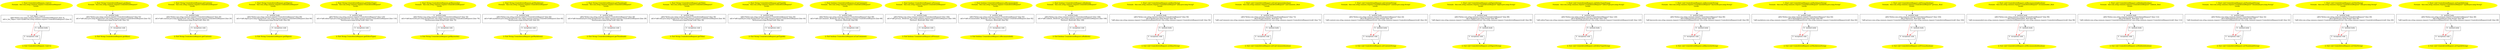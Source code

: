 /* @generated */
digraph cfg {
"com.zrlog.common.request.CreateArticleRequest.<init>().6ff550de10a7140e5a6e45ea7ef6ae36_1" [label="1: Start CreateArticleRequest.<init>()\nFormals:  this:com.zrlog.common.request.CreateArticleRequest*\nLocals:  \n  " color=yellow style=filled]
	

	 "com.zrlog.common.request.CreateArticleRequest.<init>().6ff550de10a7140e5a6e45ea7ef6ae36_1" -> "com.zrlog.common.request.CreateArticleRequest.<init>().6ff550de10a7140e5a6e45ea7ef6ae36_4" ;
"com.zrlog.common.request.CreateArticleRequest.<init>().6ff550de10a7140e5a6e45ea7ef6ae36_2" [label="2: Exit CreateArticleRequest.<init>() \n  " color=yellow style=filled]
	

"com.zrlog.common.request.CreateArticleRequest.<init>().6ff550de10a7140e5a6e45ea7ef6ae36_3" [label="3:  exceptions sink \n  " shape="box"]
	

	 "com.zrlog.common.request.CreateArticleRequest.<init>().6ff550de10a7140e5a6e45ea7ef6ae36_3" -> "com.zrlog.common.request.CreateArticleRequest.<init>().6ff550de10a7140e5a6e45ea7ef6ae36_2" ;
"com.zrlog.common.request.CreateArticleRequest.<init>().6ff550de10a7140e5a6e45ea7ef6ae36_4" [label="4:  Call Object.<init>() \n   n$0=*&this:com.zrlog.common.request.CreateArticleRequest* [line 3]\n  n$1=_fun_Object.<init>()(n$0:com.zrlog.common.request.CreateArticleRequest*) [line 3]\n " shape="box"]
	

	 "com.zrlog.common.request.CreateArticleRequest.<init>().6ff550de10a7140e5a6e45ea7ef6ae36_4" -> "com.zrlog.common.request.CreateArticleRequest.<init>().6ff550de10a7140e5a6e45ea7ef6ae36_5" ;
	 "com.zrlog.common.request.CreateArticleRequest.<init>().6ff550de10a7140e5a6e45ea7ef6ae36_4" -> "com.zrlog.common.request.CreateArticleRequest.<init>().6ff550de10a7140e5a6e45ea7ef6ae36_3" [color="red" ];
"com.zrlog.common.request.CreateArticleRequest.<init>().6ff550de10a7140e5a6e45ea7ef6ae36_5" [label="5:  method_body \n  " shape="box"]
	

	 "com.zrlog.common.request.CreateArticleRequest.<init>().6ff550de10a7140e5a6e45ea7ef6ae36_5" -> "com.zrlog.common.request.CreateArticleRequest.<init>().6ff550de10a7140e5a6e45ea7ef6ae36_2" ;
	 "com.zrlog.common.request.CreateArticleRequest.<init>().6ff550de10a7140e5a6e45ea7ef6ae36_5" -> "com.zrlog.common.request.CreateArticleRequest.<init>().6ff550de10a7140e5a6e45ea7ef6ae36_3" [color="red" ];
"com.zrlog.common.request.CreateArticleRequest.getAlias():java.lang.String.2ce332d2b3b2a36db43a462c549730b4_1" [label="1: Start String CreateArticleRequest.getAlias()\nFormals:  this:com.zrlog.common.request.CreateArticleRequest*\nLocals:  \n  " color=yellow style=filled]
	

	 "com.zrlog.common.request.CreateArticleRequest.getAlias():java.lang.String.2ce332d2b3b2a36db43a462c549730b4_1" -> "com.zrlog.common.request.CreateArticleRequest.getAlias():java.lang.String.2ce332d2b3b2a36db43a462c549730b4_4" ;
"com.zrlog.common.request.CreateArticleRequest.getAlias():java.lang.String.2ce332d2b3b2a36db43a462c549730b4_2" [label="2: Exit String CreateArticleRequest.getAlias() \n  " color=yellow style=filled]
	

"com.zrlog.common.request.CreateArticleRequest.getAlias():java.lang.String.2ce332d2b3b2a36db43a462c549730b4_3" [label="3:  exceptions sink \n  " shape="box"]
	

	 "com.zrlog.common.request.CreateArticleRequest.getAlias():java.lang.String.2ce332d2b3b2a36db43a462c549730b4_3" -> "com.zrlog.common.request.CreateArticleRequest.getAlias():java.lang.String.2ce332d2b3b2a36db43a462c549730b4_2" ;
"com.zrlog.common.request.CreateArticleRequest.getAlias():java.lang.String.2ce332d2b3b2a36db43a462c549730b4_4" [label="4:  method_body \n   n$0=*&this:com.zrlog.common.request.CreateArticleRequest* [line 52]\n  n$1=*n$0.alias:java.lang.String*(root com.zrlog.common.request.CreateArticleRequest) [line 52]\n  *&return:java.lang.String*=n$1 [line 52]\n " shape="box"]
	

	 "com.zrlog.common.request.CreateArticleRequest.getAlias():java.lang.String.2ce332d2b3b2a36db43a462c549730b4_4" -> "com.zrlog.common.request.CreateArticleRequest.getAlias():java.lang.String.2ce332d2b3b2a36db43a462c549730b4_2" ;
	 "com.zrlog.common.request.CreateArticleRequest.getAlias():java.lang.String.2ce332d2b3b2a36db43a462c549730b4_4" -> "com.zrlog.common.request.CreateArticleRequest.getAlias():java.lang.String.2ce332d2b3b2a36db43a462c549730b4_3" [color="red" ];
"com.zrlog.common.request.CreateArticleRequest.getContent():java.lang.String.1c74801f599359f48d444bfc5fb3bf53_1" [label="1: Start String CreateArticleRequest.getContent()\nFormals:  this:com.zrlog.common.request.CreateArticleRequest*\nLocals:  \n  " color=yellow style=filled]
	

	 "com.zrlog.common.request.CreateArticleRequest.getContent():java.lang.String.1c74801f599359f48d444bfc5fb3bf53_1" -> "com.zrlog.common.request.CreateArticleRequest.getContent():java.lang.String.1c74801f599359f48d444bfc5fb3bf53_4" ;
"com.zrlog.common.request.CreateArticleRequest.getContent():java.lang.String.1c74801f599359f48d444bfc5fb3bf53_2" [label="2: Exit String CreateArticleRequest.getContent() \n  " color=yellow style=filled]
	

"com.zrlog.common.request.CreateArticleRequest.getContent():java.lang.String.1c74801f599359f48d444bfc5fb3bf53_3" [label="3:  exceptions sink \n  " shape="box"]
	

	 "com.zrlog.common.request.CreateArticleRequest.getContent():java.lang.String.1c74801f599359f48d444bfc5fb3bf53_3" -> "com.zrlog.common.request.CreateArticleRequest.getContent():java.lang.String.1c74801f599359f48d444bfc5fb3bf53_2" ;
"com.zrlog.common.request.CreateArticleRequest.getContent():java.lang.String.1c74801f599359f48d444bfc5fb3bf53_4" [label="4:  method_body \n   n$0=*&this:com.zrlog.common.request.CreateArticleRequest* [line 20]\n  n$1=*n$0.content:java.lang.String*(root com.zrlog.common.request.CreateArticleRequest) [line 20]\n  *&return:java.lang.String*=n$1 [line 20]\n " shape="box"]
	

	 "com.zrlog.common.request.CreateArticleRequest.getContent():java.lang.String.1c74801f599359f48d444bfc5fb3bf53_4" -> "com.zrlog.common.request.CreateArticleRequest.getContent():java.lang.String.1c74801f599359f48d444bfc5fb3bf53_2" ;
	 "com.zrlog.common.request.CreateArticleRequest.getContent():java.lang.String.1c74801f599359f48d444bfc5fb3bf53_4" -> "com.zrlog.common.request.CreateArticleRequest.getContent():java.lang.String.1c74801f599359f48d444bfc5fb3bf53_3" [color="red" ];
"com.zrlog.common.request.CreateArticleRequest.getDigest():java.lang.String.f11f1193695ceb6803254668908ec167_1" [label="1: Start String CreateArticleRequest.getDigest()\nFormals:  this:com.zrlog.common.request.CreateArticleRequest*\nLocals:  \n  " color=yellow style=filled]
	

	 "com.zrlog.common.request.CreateArticleRequest.getDigest():java.lang.String.f11f1193695ceb6803254668908ec167_1" -> "com.zrlog.common.request.CreateArticleRequest.getDigest():java.lang.String.f11f1193695ceb6803254668908ec167_4" ;
"com.zrlog.common.request.CreateArticleRequest.getDigest():java.lang.String.f11f1193695ceb6803254668908ec167_2" [label="2: Exit String CreateArticleRequest.getDigest() \n  " color=yellow style=filled]
	

"com.zrlog.common.request.CreateArticleRequest.getDigest():java.lang.String.f11f1193695ceb6803254668908ec167_3" [label="3:  exceptions sink \n  " shape="box"]
	

	 "com.zrlog.common.request.CreateArticleRequest.getDigest():java.lang.String.f11f1193695ceb6803254668908ec167_3" -> "com.zrlog.common.request.CreateArticleRequest.getDigest():java.lang.String.f11f1193695ceb6803254668908ec167_2" ;
"com.zrlog.common.request.CreateArticleRequest.getDigest():java.lang.String.f11f1193695ceb6803254668908ec167_4" [label="4:  method_body \n   n$0=*&this:com.zrlog.common.request.CreateArticleRequest* [line 84]\n  n$1=*n$0.digest:java.lang.String*(root com.zrlog.common.request.CreateArticleRequest) [line 84]\n  *&return:java.lang.String*=n$1 [line 84]\n " shape="box"]
	

	 "com.zrlog.common.request.CreateArticleRequest.getDigest():java.lang.String.f11f1193695ceb6803254668908ec167_4" -> "com.zrlog.common.request.CreateArticleRequest.getDigest():java.lang.String.f11f1193695ceb6803254668908ec167_2" ;
	 "com.zrlog.common.request.CreateArticleRequest.getDigest():java.lang.String.f11f1193695ceb6803254668908ec167_4" -> "com.zrlog.common.request.CreateArticleRequest.getDigest():java.lang.String.f11f1193695ceb6803254668908ec167_3" [color="red" ];
"com.zrlog.common.request.CreateArticleRequest.getEditorType():java.lang.String.16cd7c57b467c59e616dd2182bab2662_1" [label="1: Start String CreateArticleRequest.getEditorType()\nFormals:  this:com.zrlog.common.request.CreateArticleRequest*\nLocals:  \n  " color=yellow style=filled]
	

	 "com.zrlog.common.request.CreateArticleRequest.getEditorType():java.lang.String.16cd7c57b467c59e616dd2182bab2662_1" -> "com.zrlog.common.request.CreateArticleRequest.getEditorType():java.lang.String.16cd7c57b467c59e616dd2182bab2662_4" ;
"com.zrlog.common.request.CreateArticleRequest.getEditorType():java.lang.String.16cd7c57b467c59e616dd2182bab2662_2" [label="2: Exit String CreateArticleRequest.getEditorType() \n  " color=yellow style=filled]
	

"com.zrlog.common.request.CreateArticleRequest.getEditorType():java.lang.String.16cd7c57b467c59e616dd2182bab2662_3" [label="3:  exceptions sink \n  " shape="box"]
	

	 "com.zrlog.common.request.CreateArticleRequest.getEditorType():java.lang.String.16cd7c57b467c59e616dd2182bab2662_3" -> "com.zrlog.common.request.CreateArticleRequest.getEditorType():java.lang.String.16cd7c57b467c59e616dd2182bab2662_2" ;
"com.zrlog.common.request.CreateArticleRequest.getEditorType():java.lang.String.16cd7c57b467c59e616dd2182bab2662_4" [label="4:  method_body \n   n$0=*&this:com.zrlog.common.request.CreateArticleRequest* [line 116]\n  n$1=*n$0.editorType:java.lang.String*(root com.zrlog.common.request.CreateArticleRequest) [line 116]\n  *&return:java.lang.String*=n$1 [line 116]\n " shape="box"]
	

	 "com.zrlog.common.request.CreateArticleRequest.getEditorType():java.lang.String.16cd7c57b467c59e616dd2182bab2662_4" -> "com.zrlog.common.request.CreateArticleRequest.getEditorType():java.lang.String.16cd7c57b467c59e616dd2182bab2662_2" ;
	 "com.zrlog.common.request.CreateArticleRequest.getEditorType():java.lang.String.16cd7c57b467c59e616dd2182bab2662_4" -> "com.zrlog.common.request.CreateArticleRequest.getEditorType():java.lang.String.16cd7c57b467c59e616dd2182bab2662_3" [color="red" ];
"com.zrlog.common.request.CreateArticleRequest.getKeywords():java.lang.String.6f287f27b8124e4c6c32956218839b11_1" [label="1: Start String CreateArticleRequest.getKeywords()\nFormals:  this:com.zrlog.common.request.CreateArticleRequest*\nLocals:  \n  " color=yellow style=filled]
	

	 "com.zrlog.common.request.CreateArticleRequest.getKeywords():java.lang.String.6f287f27b8124e4c6c32956218839b11_1" -> "com.zrlog.common.request.CreateArticleRequest.getKeywords():java.lang.String.6f287f27b8124e4c6c32956218839b11_4" ;
"com.zrlog.common.request.CreateArticleRequest.getKeywords():java.lang.String.6f287f27b8124e4c6c32956218839b11_2" [label="2: Exit String CreateArticleRequest.getKeywords() \n  " color=yellow style=filled]
	

"com.zrlog.common.request.CreateArticleRequest.getKeywords():java.lang.String.6f287f27b8124e4c6c32956218839b11_3" [label="3:  exceptions sink \n  " shape="box"]
	

	 "com.zrlog.common.request.CreateArticleRequest.getKeywords():java.lang.String.6f287f27b8124e4c6c32956218839b11_3" -> "com.zrlog.common.request.CreateArticleRequest.getKeywords():java.lang.String.6f287f27b8124e4c6c32956218839b11_2" ;
"com.zrlog.common.request.CreateArticleRequest.getKeywords():java.lang.String.6f287f27b8124e4c6c32956218839b11_4" [label="4:  method_body \n   n$0=*&this:com.zrlog.common.request.CreateArticleRequest* [line 76]\n  n$1=*n$0.keywords:java.lang.String*(root com.zrlog.common.request.CreateArticleRequest) [line 76]\n  *&return:java.lang.String*=n$1 [line 76]\n " shape="box"]
	

	 "com.zrlog.common.request.CreateArticleRequest.getKeywords():java.lang.String.6f287f27b8124e4c6c32956218839b11_4" -> "com.zrlog.common.request.CreateArticleRequest.getKeywords():java.lang.String.6f287f27b8124e4c6c32956218839b11_2" ;
	 "com.zrlog.common.request.CreateArticleRequest.getKeywords():java.lang.String.6f287f27b8124e4c6c32956218839b11_4" -> "com.zrlog.common.request.CreateArticleRequest.getKeywords():java.lang.String.6f287f27b8124e4c6c32956218839b11_3" [color="red" ];
"com.zrlog.common.request.CreateArticleRequest.getMarkdown():java.lang.String.e32e3d71855883a635b7f27ad272478c_1" [label="1: Start String CreateArticleRequest.getMarkdown()\nFormals:  this:com.zrlog.common.request.CreateArticleRequest*\nLocals:  \n  " color=yellow style=filled]
	

	 "com.zrlog.common.request.CreateArticleRequest.getMarkdown():java.lang.String.e32e3d71855883a635b7f27ad272478c_1" -> "com.zrlog.common.request.CreateArticleRequest.getMarkdown():java.lang.String.e32e3d71855883a635b7f27ad272478c_4" ;
"com.zrlog.common.request.CreateArticleRequest.getMarkdown():java.lang.String.e32e3d71855883a635b7f27ad272478c_2" [label="2: Exit String CreateArticleRequest.getMarkdown() \n  " color=yellow style=filled]
	

"com.zrlog.common.request.CreateArticleRequest.getMarkdown():java.lang.String.e32e3d71855883a635b7f27ad272478c_3" [label="3:  exceptions sink \n  " shape="box"]
	

	 "com.zrlog.common.request.CreateArticleRequest.getMarkdown():java.lang.String.e32e3d71855883a635b7f27ad272478c_3" -> "com.zrlog.common.request.CreateArticleRequest.getMarkdown():java.lang.String.e32e3d71855883a635b7f27ad272478c_2" ;
"com.zrlog.common.request.CreateArticleRequest.getMarkdown():java.lang.String.e32e3d71855883a635b7f27ad272478c_4" [label="4:  method_body \n   n$0=*&this:com.zrlog.common.request.CreateArticleRequest* [line 60]\n  n$1=*n$0.markdown:java.lang.String*(root com.zrlog.common.request.CreateArticleRequest) [line 60]\n  *&return:java.lang.String*=n$1 [line 60]\n " shape="box"]
	

	 "com.zrlog.common.request.CreateArticleRequest.getMarkdown():java.lang.String.e32e3d71855883a635b7f27ad272478c_4" -> "com.zrlog.common.request.CreateArticleRequest.getMarkdown():java.lang.String.e32e3d71855883a635b7f27ad272478c_2" ;
	 "com.zrlog.common.request.CreateArticleRequest.getMarkdown():java.lang.String.e32e3d71855883a635b7f27ad272478c_4" -> "com.zrlog.common.request.CreateArticleRequest.getMarkdown():java.lang.String.e32e3d71855883a635b7f27ad272478c_3" [color="red" ];
"com.zrlog.common.request.CreateArticleRequest.getThumbnail():java.lang.String.c3d198dc3836e3020907478158289aa7_1" [label="1: Start String CreateArticleRequest.getThumbnail()\nFormals:  this:com.zrlog.common.request.CreateArticleRequest*\nLocals:  \n  " color=yellow style=filled]
	

	 "com.zrlog.common.request.CreateArticleRequest.getThumbnail():java.lang.String.c3d198dc3836e3020907478158289aa7_1" -> "com.zrlog.common.request.CreateArticleRequest.getThumbnail():java.lang.String.c3d198dc3836e3020907478158289aa7_4" ;
"com.zrlog.common.request.CreateArticleRequest.getThumbnail():java.lang.String.c3d198dc3836e3020907478158289aa7_2" [label="2: Exit String CreateArticleRequest.getThumbnail() \n  " color=yellow style=filled]
	

"com.zrlog.common.request.CreateArticleRequest.getThumbnail():java.lang.String.c3d198dc3836e3020907478158289aa7_3" [label="3:  exceptions sink \n  " shape="box"]
	

	 "com.zrlog.common.request.CreateArticleRequest.getThumbnail():java.lang.String.c3d198dc3836e3020907478158289aa7_3" -> "com.zrlog.common.request.CreateArticleRequest.getThumbnail():java.lang.String.c3d198dc3836e3020907478158289aa7_2" ;
"com.zrlog.common.request.CreateArticleRequest.getThumbnail():java.lang.String.c3d198dc3836e3020907478158289aa7_4" [label="4:  method_body \n   n$0=*&this:com.zrlog.common.request.CreateArticleRequest* [line 28]\n  n$1=*n$0.thumbnail:java.lang.String*(root com.zrlog.common.request.CreateArticleRequest) [line 28]\n  *&return:java.lang.String*=n$1 [line 28]\n " shape="box"]
	

	 "com.zrlog.common.request.CreateArticleRequest.getThumbnail():java.lang.String.c3d198dc3836e3020907478158289aa7_4" -> "com.zrlog.common.request.CreateArticleRequest.getThumbnail():java.lang.String.c3d198dc3836e3020907478158289aa7_2" ;
	 "com.zrlog.common.request.CreateArticleRequest.getThumbnail():java.lang.String.c3d198dc3836e3020907478158289aa7_4" -> "com.zrlog.common.request.CreateArticleRequest.getThumbnail():java.lang.String.c3d198dc3836e3020907478158289aa7_3" [color="red" ];
"com.zrlog.common.request.CreateArticleRequest.getTitle():java.lang.String.c60eaf9e5a016c805521d0ccd85f9716_1" [label="1: Start String CreateArticleRequest.getTitle()\nFormals:  this:com.zrlog.common.request.CreateArticleRequest*\nLocals:  \n  " color=yellow style=filled]
	

	 "com.zrlog.common.request.CreateArticleRequest.getTitle():java.lang.String.c60eaf9e5a016c805521d0ccd85f9716_1" -> "com.zrlog.common.request.CreateArticleRequest.getTitle():java.lang.String.c60eaf9e5a016c805521d0ccd85f9716_4" ;
"com.zrlog.common.request.CreateArticleRequest.getTitle():java.lang.String.c60eaf9e5a016c805521d0ccd85f9716_2" [label="2: Exit String CreateArticleRequest.getTitle() \n  " color=yellow style=filled]
	

"com.zrlog.common.request.CreateArticleRequest.getTitle():java.lang.String.c60eaf9e5a016c805521d0ccd85f9716_3" [label="3:  exceptions sink \n  " shape="box"]
	

	 "com.zrlog.common.request.CreateArticleRequest.getTitle():java.lang.String.c60eaf9e5a016c805521d0ccd85f9716_3" -> "com.zrlog.common.request.CreateArticleRequest.getTitle():java.lang.String.c60eaf9e5a016c805521d0ccd85f9716_2" ;
"com.zrlog.common.request.CreateArticleRequest.getTitle():java.lang.String.c60eaf9e5a016c805521d0ccd85f9716_4" [label="4:  method_body \n   n$0=*&this:com.zrlog.common.request.CreateArticleRequest* [line 36]\n  n$1=*n$0.title:java.lang.String*(root com.zrlog.common.request.CreateArticleRequest) [line 36]\n  *&return:java.lang.String*=n$1 [line 36]\n " shape="box"]
	

	 "com.zrlog.common.request.CreateArticleRequest.getTitle():java.lang.String.c60eaf9e5a016c805521d0ccd85f9716_4" -> "com.zrlog.common.request.CreateArticleRequest.getTitle():java.lang.String.c60eaf9e5a016c805521d0ccd85f9716_2" ;
	 "com.zrlog.common.request.CreateArticleRequest.getTitle():java.lang.String.c60eaf9e5a016c805521d0ccd85f9716_4" -> "com.zrlog.common.request.CreateArticleRequest.getTitle():java.lang.String.c60eaf9e5a016c805521d0ccd85f9716_3" [color="red" ];
"com.zrlog.common.request.CreateArticleRequest.getTypeId():java.lang.String.efdc809e7d56bcc37efad865945b283e_1" [label="1: Start String CreateArticleRequest.getTypeId()\nFormals:  this:com.zrlog.common.request.CreateArticleRequest*\nLocals:  \n  " color=yellow style=filled]
	

	 "com.zrlog.common.request.CreateArticleRequest.getTypeId():java.lang.String.efdc809e7d56bcc37efad865945b283e_1" -> "com.zrlog.common.request.CreateArticleRequest.getTypeId():java.lang.String.efdc809e7d56bcc37efad865945b283e_4" ;
"com.zrlog.common.request.CreateArticleRequest.getTypeId():java.lang.String.efdc809e7d56bcc37efad865945b283e_2" [label="2: Exit String CreateArticleRequest.getTypeId() \n  " color=yellow style=filled]
	

"com.zrlog.common.request.CreateArticleRequest.getTypeId():java.lang.String.efdc809e7d56bcc37efad865945b283e_3" [label="3:  exceptions sink \n  " shape="box"]
	

	 "com.zrlog.common.request.CreateArticleRequest.getTypeId():java.lang.String.efdc809e7d56bcc37efad865945b283e_3" -> "com.zrlog.common.request.CreateArticleRequest.getTypeId():java.lang.String.efdc809e7d56bcc37efad865945b283e_2" ;
"com.zrlog.common.request.CreateArticleRequest.getTypeId():java.lang.String.efdc809e7d56bcc37efad865945b283e_4" [label="4:  method_body \n   n$0=*&this:com.zrlog.common.request.CreateArticleRequest* [line 44]\n  n$1=*n$0.typeId:java.lang.String*(root com.zrlog.common.request.CreateArticleRequest) [line 44]\n  *&return:java.lang.String*=n$1 [line 44]\n " shape="box"]
	

	 "com.zrlog.common.request.CreateArticleRequest.getTypeId():java.lang.String.efdc809e7d56bcc37efad865945b283e_4" -> "com.zrlog.common.request.CreateArticleRequest.getTypeId():java.lang.String.efdc809e7d56bcc37efad865945b283e_2" ;
	 "com.zrlog.common.request.CreateArticleRequest.getTypeId():java.lang.String.efdc809e7d56bcc37efad865945b283e_4" -> "com.zrlog.common.request.CreateArticleRequest.getTypeId():java.lang.String.efdc809e7d56bcc37efad865945b283e_3" [color="red" ];
"com.zrlog.common.request.CreateArticleRequest.isCanComment():boolean.10d49ebcdd619d6acc2be3231afb7ba4_1" [label="1: Start boolean CreateArticleRequest.isCanComment()\nFormals:  this:com.zrlog.common.request.CreateArticleRequest*\nLocals:  \n  " color=yellow style=filled]
	

	 "com.zrlog.common.request.CreateArticleRequest.isCanComment():boolean.10d49ebcdd619d6acc2be3231afb7ba4_1" -> "com.zrlog.common.request.CreateArticleRequest.isCanComment():boolean.10d49ebcdd619d6acc2be3231afb7ba4_4" ;
"com.zrlog.common.request.CreateArticleRequest.isCanComment():boolean.10d49ebcdd619d6acc2be3231afb7ba4_2" [label="2: Exit boolean CreateArticleRequest.isCanComment() \n  " color=yellow style=filled]
	

"com.zrlog.common.request.CreateArticleRequest.isCanComment():boolean.10d49ebcdd619d6acc2be3231afb7ba4_3" [label="3:  exceptions sink \n  " shape="box"]
	

	 "com.zrlog.common.request.CreateArticleRequest.isCanComment():boolean.10d49ebcdd619d6acc2be3231afb7ba4_3" -> "com.zrlog.common.request.CreateArticleRequest.isCanComment():boolean.10d49ebcdd619d6acc2be3231afb7ba4_2" ;
"com.zrlog.common.request.CreateArticleRequest.isCanComment():boolean.10d49ebcdd619d6acc2be3231afb7ba4_4" [label="4:  method_body \n   n$0=*&this:com.zrlog.common.request.CreateArticleRequest* [line 68]\n  n$1=*n$0.canComment:_Bool(root com.zrlog.common.request.CreateArticleRequest) [line 68]\n  *&return:_Bool=n$1 [line 68]\n " shape="box"]
	

	 "com.zrlog.common.request.CreateArticleRequest.isCanComment():boolean.10d49ebcdd619d6acc2be3231afb7ba4_4" -> "com.zrlog.common.request.CreateArticleRequest.isCanComment():boolean.10d49ebcdd619d6acc2be3231afb7ba4_2" ;
	 "com.zrlog.common.request.CreateArticleRequest.isCanComment():boolean.10d49ebcdd619d6acc2be3231afb7ba4_4" -> "com.zrlog.common.request.CreateArticleRequest.isCanComment():boolean.10d49ebcdd619d6acc2be3231afb7ba4_3" [color="red" ];
"com.zrlog.common.request.CreateArticleRequest.isPrivacy():boolean.f746348adb92624adc8988d846b30fb2_1" [label="1: Start boolean CreateArticleRequest.isPrivacy()\nFormals:  this:com.zrlog.common.request.CreateArticleRequest*\nLocals:  \n  " color=yellow style=filled]
	

	 "com.zrlog.common.request.CreateArticleRequest.isPrivacy():boolean.f746348adb92624adc8988d846b30fb2_1" -> "com.zrlog.common.request.CreateArticleRequest.isPrivacy():boolean.f746348adb92624adc8988d846b30fb2_4" ;
"com.zrlog.common.request.CreateArticleRequest.isPrivacy():boolean.f746348adb92624adc8988d846b30fb2_2" [label="2: Exit boolean CreateArticleRequest.isPrivacy() \n  " color=yellow style=filled]
	

"com.zrlog.common.request.CreateArticleRequest.isPrivacy():boolean.f746348adb92624adc8988d846b30fb2_3" [label="3:  exceptions sink \n  " shape="box"]
	

	 "com.zrlog.common.request.CreateArticleRequest.isPrivacy():boolean.f746348adb92624adc8988d846b30fb2_3" -> "com.zrlog.common.request.CreateArticleRequest.isPrivacy():boolean.f746348adb92624adc8988d846b30fb2_2" ;
"com.zrlog.common.request.CreateArticleRequest.isPrivacy():boolean.f746348adb92624adc8988d846b30fb2_4" [label="4:  method_body \n   n$0=*&this:com.zrlog.common.request.CreateArticleRequest* [line 100]\n  n$1=*n$0.privacy:_Bool(root com.zrlog.common.request.CreateArticleRequest) [line 100]\n  *&return:_Bool=n$1 [line 100]\n " shape="box"]
	

	 "com.zrlog.common.request.CreateArticleRequest.isPrivacy():boolean.f746348adb92624adc8988d846b30fb2_4" -> "com.zrlog.common.request.CreateArticleRequest.isPrivacy():boolean.f746348adb92624adc8988d846b30fb2_2" ;
	 "com.zrlog.common.request.CreateArticleRequest.isPrivacy():boolean.f746348adb92624adc8988d846b30fb2_4" -> "com.zrlog.common.request.CreateArticleRequest.isPrivacy():boolean.f746348adb92624adc8988d846b30fb2_3" [color="red" ];
"com.zrlog.common.request.CreateArticleRequest.isRecommended():boolean.0624695dc5e2b26d4b2fc22a94cafedf_1" [label="1: Start boolean CreateArticleRequest.isRecommended()\nFormals:  this:com.zrlog.common.request.CreateArticleRequest*\nLocals:  \n  " color=yellow style=filled]
	

	 "com.zrlog.common.request.CreateArticleRequest.isRecommended():boolean.0624695dc5e2b26d4b2fc22a94cafedf_1" -> "com.zrlog.common.request.CreateArticleRequest.isRecommended():boolean.0624695dc5e2b26d4b2fc22a94cafedf_4" ;
"com.zrlog.common.request.CreateArticleRequest.isRecommended():boolean.0624695dc5e2b26d4b2fc22a94cafedf_2" [label="2: Exit boolean CreateArticleRequest.isRecommended() \n  " color=yellow style=filled]
	

"com.zrlog.common.request.CreateArticleRequest.isRecommended():boolean.0624695dc5e2b26d4b2fc22a94cafedf_3" [label="3:  exceptions sink \n  " shape="box"]
	

	 "com.zrlog.common.request.CreateArticleRequest.isRecommended():boolean.0624695dc5e2b26d4b2fc22a94cafedf_3" -> "com.zrlog.common.request.CreateArticleRequest.isRecommended():boolean.0624695dc5e2b26d4b2fc22a94cafedf_2" ;
"com.zrlog.common.request.CreateArticleRequest.isRecommended():boolean.0624695dc5e2b26d4b2fc22a94cafedf_4" [label="4:  method_body \n   n$0=*&this:com.zrlog.common.request.CreateArticleRequest* [line 92]\n  n$1=*n$0.recommended:_Bool(root com.zrlog.common.request.CreateArticleRequest) [line 92]\n  *&return:_Bool=n$1 [line 92]\n " shape="box"]
	

	 "com.zrlog.common.request.CreateArticleRequest.isRecommended():boolean.0624695dc5e2b26d4b2fc22a94cafedf_4" -> "com.zrlog.common.request.CreateArticleRequest.isRecommended():boolean.0624695dc5e2b26d4b2fc22a94cafedf_2" ;
	 "com.zrlog.common.request.CreateArticleRequest.isRecommended():boolean.0624695dc5e2b26d4b2fc22a94cafedf_4" -> "com.zrlog.common.request.CreateArticleRequest.isRecommended():boolean.0624695dc5e2b26d4b2fc22a94cafedf_3" [color="red" ];
"com.zrlog.common.request.CreateArticleRequest.isRubbish():boolean.b67268a565e2edc79e3c7d1fafaa793b_1" [label="1: Start boolean CreateArticleRequest.isRubbish()\nFormals:  this:com.zrlog.common.request.CreateArticleRequest*\nLocals:  \n  " color=yellow style=filled]
	

	 "com.zrlog.common.request.CreateArticleRequest.isRubbish():boolean.b67268a565e2edc79e3c7d1fafaa793b_1" -> "com.zrlog.common.request.CreateArticleRequest.isRubbish():boolean.b67268a565e2edc79e3c7d1fafaa793b_4" ;
"com.zrlog.common.request.CreateArticleRequest.isRubbish():boolean.b67268a565e2edc79e3c7d1fafaa793b_2" [label="2: Exit boolean CreateArticleRequest.isRubbish() \n  " color=yellow style=filled]
	

"com.zrlog.common.request.CreateArticleRequest.isRubbish():boolean.b67268a565e2edc79e3c7d1fafaa793b_3" [label="3:  exceptions sink \n  " shape="box"]
	

	 "com.zrlog.common.request.CreateArticleRequest.isRubbish():boolean.b67268a565e2edc79e3c7d1fafaa793b_3" -> "com.zrlog.common.request.CreateArticleRequest.isRubbish():boolean.b67268a565e2edc79e3c7d1fafaa793b_2" ;
"com.zrlog.common.request.CreateArticleRequest.isRubbish():boolean.b67268a565e2edc79e3c7d1fafaa793b_4" [label="4:  method_body \n   n$0=*&this:com.zrlog.common.request.CreateArticleRequest* [line 108]\n  n$1=*n$0.rubbish:_Bool(root com.zrlog.common.request.CreateArticleRequest) [line 108]\n  *&return:_Bool=n$1 [line 108]\n " shape="box"]
	

	 "com.zrlog.common.request.CreateArticleRequest.isRubbish():boolean.b67268a565e2edc79e3c7d1fafaa793b_4" -> "com.zrlog.common.request.CreateArticleRequest.isRubbish():boolean.b67268a565e2edc79e3c7d1fafaa793b_2" ;
	 "com.zrlog.common.request.CreateArticleRequest.isRubbish():boolean.b67268a565e2edc79e3c7d1fafaa793b_4" -> "com.zrlog.common.request.CreateArticleRequest.isRubbish():boolean.b67268a565e2edc79e3c7d1fafaa793b_3" [color="red" ];
"com.zrlog.common.request.CreateArticleRequest.setAlias(java.lang.String):void.0f60360ab897ccc31f8f6433bc1c4a21_1" [label="1: Start void CreateArticleRequest.setAlias(String)\nFormals:  this:com.zrlog.common.request.CreateArticleRequest* alias:java.lang.String*\nLocals:  \n  " color=yellow style=filled]
	

	 "com.zrlog.common.request.CreateArticleRequest.setAlias(java.lang.String):void.0f60360ab897ccc31f8f6433bc1c4a21_1" -> "com.zrlog.common.request.CreateArticleRequest.setAlias(java.lang.String):void.0f60360ab897ccc31f8f6433bc1c4a21_4" ;
"com.zrlog.common.request.CreateArticleRequest.setAlias(java.lang.String):void.0f60360ab897ccc31f8f6433bc1c4a21_2" [label="2: Exit void CreateArticleRequest.setAlias(String) \n  " color=yellow style=filled]
	

"com.zrlog.common.request.CreateArticleRequest.setAlias(java.lang.String):void.0f60360ab897ccc31f8f6433bc1c4a21_3" [label="3:  exceptions sink \n  " shape="box"]
	

	 "com.zrlog.common.request.CreateArticleRequest.setAlias(java.lang.String):void.0f60360ab897ccc31f8f6433bc1c4a21_3" -> "com.zrlog.common.request.CreateArticleRequest.setAlias(java.lang.String):void.0f60360ab897ccc31f8f6433bc1c4a21_2" ;
"com.zrlog.common.request.CreateArticleRequest.setAlias(java.lang.String):void.0f60360ab897ccc31f8f6433bc1c4a21_4" [label="4:  method_body \n   n$0=*&this:com.zrlog.common.request.CreateArticleRequest* [line 56]\n  n$1=*&alias:java.lang.String* [line 56]\n  *n$0.alias:com.zrlog.common.request.CreateArticleRequest(root com.zrlog.common.request.CreateArticleRequest)=n$1 [line 56]\n " shape="box"]
	

	 "com.zrlog.common.request.CreateArticleRequest.setAlias(java.lang.String):void.0f60360ab897ccc31f8f6433bc1c4a21_4" -> "com.zrlog.common.request.CreateArticleRequest.setAlias(java.lang.String):void.0f60360ab897ccc31f8f6433bc1c4a21_5" ;
	 "com.zrlog.common.request.CreateArticleRequest.setAlias(java.lang.String):void.0f60360ab897ccc31f8f6433bc1c4a21_4" -> "com.zrlog.common.request.CreateArticleRequest.setAlias(java.lang.String):void.0f60360ab897ccc31f8f6433bc1c4a21_3" [color="red" ];
"com.zrlog.common.request.CreateArticleRequest.setAlias(java.lang.String):void.0f60360ab897ccc31f8f6433bc1c4a21_5" [label="5:  method_body \n  " shape="box"]
	

	 "com.zrlog.common.request.CreateArticleRequest.setAlias(java.lang.String):void.0f60360ab897ccc31f8f6433bc1c4a21_5" -> "com.zrlog.common.request.CreateArticleRequest.setAlias(java.lang.String):void.0f60360ab897ccc31f8f6433bc1c4a21_2" ;
	 "com.zrlog.common.request.CreateArticleRequest.setAlias(java.lang.String):void.0f60360ab897ccc31f8f6433bc1c4a21_5" -> "com.zrlog.common.request.CreateArticleRequest.setAlias(java.lang.String):void.0f60360ab897ccc31f8f6433bc1c4a21_3" [color="red" ];
"com.zrlog.common.request.CreateArticleRequest.setCanComment(boolean):void.d819c4b933ecae3d2eb3d155927372fc_1" [label="1: Start void CreateArticleRequest.setCanComment(boolean)\nFormals:  this:com.zrlog.common.request.CreateArticleRequest* canComment:_Bool\nLocals:  \n  " color=yellow style=filled]
	

	 "com.zrlog.common.request.CreateArticleRequest.setCanComment(boolean):void.d819c4b933ecae3d2eb3d155927372fc_1" -> "com.zrlog.common.request.CreateArticleRequest.setCanComment(boolean):void.d819c4b933ecae3d2eb3d155927372fc_4" ;
"com.zrlog.common.request.CreateArticleRequest.setCanComment(boolean):void.d819c4b933ecae3d2eb3d155927372fc_2" [label="2: Exit void CreateArticleRequest.setCanComment(boolean) \n  " color=yellow style=filled]
	

"com.zrlog.common.request.CreateArticleRequest.setCanComment(boolean):void.d819c4b933ecae3d2eb3d155927372fc_3" [label="3:  exceptions sink \n  " shape="box"]
	

	 "com.zrlog.common.request.CreateArticleRequest.setCanComment(boolean):void.d819c4b933ecae3d2eb3d155927372fc_3" -> "com.zrlog.common.request.CreateArticleRequest.setCanComment(boolean):void.d819c4b933ecae3d2eb3d155927372fc_2" ;
"com.zrlog.common.request.CreateArticleRequest.setCanComment(boolean):void.d819c4b933ecae3d2eb3d155927372fc_4" [label="4:  method_body \n   n$0=*&this:com.zrlog.common.request.CreateArticleRequest* [line 72]\n  n$1=*&canComment:_Bool [line 72]\n  *n$0.canComment:com.zrlog.common.request.CreateArticleRequest(root com.zrlog.common.request.CreateArticleRequest)=n$1 [line 72]\n " shape="box"]
	

	 "com.zrlog.common.request.CreateArticleRequest.setCanComment(boolean):void.d819c4b933ecae3d2eb3d155927372fc_4" -> "com.zrlog.common.request.CreateArticleRequest.setCanComment(boolean):void.d819c4b933ecae3d2eb3d155927372fc_5" ;
	 "com.zrlog.common.request.CreateArticleRequest.setCanComment(boolean):void.d819c4b933ecae3d2eb3d155927372fc_4" -> "com.zrlog.common.request.CreateArticleRequest.setCanComment(boolean):void.d819c4b933ecae3d2eb3d155927372fc_3" [color="red" ];
"com.zrlog.common.request.CreateArticleRequest.setCanComment(boolean):void.d819c4b933ecae3d2eb3d155927372fc_5" [label="5:  method_body \n  " shape="box"]
	

	 "com.zrlog.common.request.CreateArticleRequest.setCanComment(boolean):void.d819c4b933ecae3d2eb3d155927372fc_5" -> "com.zrlog.common.request.CreateArticleRequest.setCanComment(boolean):void.d819c4b933ecae3d2eb3d155927372fc_2" ;
	 "com.zrlog.common.request.CreateArticleRequest.setCanComment(boolean):void.d819c4b933ecae3d2eb3d155927372fc_5" -> "com.zrlog.common.request.CreateArticleRequest.setCanComment(boolean):void.d819c4b933ecae3d2eb3d155927372fc_3" [color="red" ];
"com.zrlog.common.request.CreateArticleRequest.setContent(java.lang.String):void.9324f1bd74eb9eac802c5549270c6052_1" [label="1: Start void CreateArticleRequest.setContent(String)\nFormals:  this:com.zrlog.common.request.CreateArticleRequest* content:java.lang.String*\nLocals:  \n  " color=yellow style=filled]
	

	 "com.zrlog.common.request.CreateArticleRequest.setContent(java.lang.String):void.9324f1bd74eb9eac802c5549270c6052_1" -> "com.zrlog.common.request.CreateArticleRequest.setContent(java.lang.String):void.9324f1bd74eb9eac802c5549270c6052_4" ;
"com.zrlog.common.request.CreateArticleRequest.setContent(java.lang.String):void.9324f1bd74eb9eac802c5549270c6052_2" [label="2: Exit void CreateArticleRequest.setContent(String) \n  " color=yellow style=filled]
	

"com.zrlog.common.request.CreateArticleRequest.setContent(java.lang.String):void.9324f1bd74eb9eac802c5549270c6052_3" [label="3:  exceptions sink \n  " shape="box"]
	

	 "com.zrlog.common.request.CreateArticleRequest.setContent(java.lang.String):void.9324f1bd74eb9eac802c5549270c6052_3" -> "com.zrlog.common.request.CreateArticleRequest.setContent(java.lang.String):void.9324f1bd74eb9eac802c5549270c6052_2" ;
"com.zrlog.common.request.CreateArticleRequest.setContent(java.lang.String):void.9324f1bd74eb9eac802c5549270c6052_4" [label="4:  method_body \n   n$0=*&this:com.zrlog.common.request.CreateArticleRequest* [line 24]\n  n$1=*&content:java.lang.String* [line 24]\n  *n$0.content:com.zrlog.common.request.CreateArticleRequest(root com.zrlog.common.request.CreateArticleRequest)=n$1 [line 24]\n " shape="box"]
	

	 "com.zrlog.common.request.CreateArticleRequest.setContent(java.lang.String):void.9324f1bd74eb9eac802c5549270c6052_4" -> "com.zrlog.common.request.CreateArticleRequest.setContent(java.lang.String):void.9324f1bd74eb9eac802c5549270c6052_5" ;
	 "com.zrlog.common.request.CreateArticleRequest.setContent(java.lang.String):void.9324f1bd74eb9eac802c5549270c6052_4" -> "com.zrlog.common.request.CreateArticleRequest.setContent(java.lang.String):void.9324f1bd74eb9eac802c5549270c6052_3" [color="red" ];
"com.zrlog.common.request.CreateArticleRequest.setContent(java.lang.String):void.9324f1bd74eb9eac802c5549270c6052_5" [label="5:  method_body \n  " shape="box"]
	

	 "com.zrlog.common.request.CreateArticleRequest.setContent(java.lang.String):void.9324f1bd74eb9eac802c5549270c6052_5" -> "com.zrlog.common.request.CreateArticleRequest.setContent(java.lang.String):void.9324f1bd74eb9eac802c5549270c6052_2" ;
	 "com.zrlog.common.request.CreateArticleRequest.setContent(java.lang.String):void.9324f1bd74eb9eac802c5549270c6052_5" -> "com.zrlog.common.request.CreateArticleRequest.setContent(java.lang.String):void.9324f1bd74eb9eac802c5549270c6052_3" [color="red" ];
"com.zrlog.common.request.CreateArticleRequest.setDigest(java.lang.String):void.7b086181961768893a2d5b72ad5b4c81_1" [label="1: Start void CreateArticleRequest.setDigest(String)\nFormals:  this:com.zrlog.common.request.CreateArticleRequest* digest:java.lang.String*\nLocals:  \n  " color=yellow style=filled]
	

	 "com.zrlog.common.request.CreateArticleRequest.setDigest(java.lang.String):void.7b086181961768893a2d5b72ad5b4c81_1" -> "com.zrlog.common.request.CreateArticleRequest.setDigest(java.lang.String):void.7b086181961768893a2d5b72ad5b4c81_4" ;
"com.zrlog.common.request.CreateArticleRequest.setDigest(java.lang.String):void.7b086181961768893a2d5b72ad5b4c81_2" [label="2: Exit void CreateArticleRequest.setDigest(String) \n  " color=yellow style=filled]
	

"com.zrlog.common.request.CreateArticleRequest.setDigest(java.lang.String):void.7b086181961768893a2d5b72ad5b4c81_3" [label="3:  exceptions sink \n  " shape="box"]
	

	 "com.zrlog.common.request.CreateArticleRequest.setDigest(java.lang.String):void.7b086181961768893a2d5b72ad5b4c81_3" -> "com.zrlog.common.request.CreateArticleRequest.setDigest(java.lang.String):void.7b086181961768893a2d5b72ad5b4c81_2" ;
"com.zrlog.common.request.CreateArticleRequest.setDigest(java.lang.String):void.7b086181961768893a2d5b72ad5b4c81_4" [label="4:  method_body \n   n$0=*&this:com.zrlog.common.request.CreateArticleRequest* [line 88]\n  n$1=*&digest:java.lang.String* [line 88]\n  *n$0.digest:com.zrlog.common.request.CreateArticleRequest(root com.zrlog.common.request.CreateArticleRequest)=n$1 [line 88]\n " shape="box"]
	

	 "com.zrlog.common.request.CreateArticleRequest.setDigest(java.lang.String):void.7b086181961768893a2d5b72ad5b4c81_4" -> "com.zrlog.common.request.CreateArticleRequest.setDigest(java.lang.String):void.7b086181961768893a2d5b72ad5b4c81_5" ;
	 "com.zrlog.common.request.CreateArticleRequest.setDigest(java.lang.String):void.7b086181961768893a2d5b72ad5b4c81_4" -> "com.zrlog.common.request.CreateArticleRequest.setDigest(java.lang.String):void.7b086181961768893a2d5b72ad5b4c81_3" [color="red" ];
"com.zrlog.common.request.CreateArticleRequest.setDigest(java.lang.String):void.7b086181961768893a2d5b72ad5b4c81_5" [label="5:  method_body \n  " shape="box"]
	

	 "com.zrlog.common.request.CreateArticleRequest.setDigest(java.lang.String):void.7b086181961768893a2d5b72ad5b4c81_5" -> "com.zrlog.common.request.CreateArticleRequest.setDigest(java.lang.String):void.7b086181961768893a2d5b72ad5b4c81_2" ;
	 "com.zrlog.common.request.CreateArticleRequest.setDigest(java.lang.String):void.7b086181961768893a2d5b72ad5b4c81_5" -> "com.zrlog.common.request.CreateArticleRequest.setDigest(java.lang.String):void.7b086181961768893a2d5b72ad5b4c81_3" [color="red" ];
"com.zrlog.common.request.CreateArticleRequest.setEditorType(java.lang.String):void.ceff057176c476696ba5837f626c92bf_1" [label="1: Start void CreateArticleRequest.setEditorType(String)\nFormals:  this:com.zrlog.common.request.CreateArticleRequest* editorType:java.lang.String*\nLocals:  \n  " color=yellow style=filled]
	

	 "com.zrlog.common.request.CreateArticleRequest.setEditorType(java.lang.String):void.ceff057176c476696ba5837f626c92bf_1" -> "com.zrlog.common.request.CreateArticleRequest.setEditorType(java.lang.String):void.ceff057176c476696ba5837f626c92bf_4" ;
"com.zrlog.common.request.CreateArticleRequest.setEditorType(java.lang.String):void.ceff057176c476696ba5837f626c92bf_2" [label="2: Exit void CreateArticleRequest.setEditorType(String) \n  " color=yellow style=filled]
	

"com.zrlog.common.request.CreateArticleRequest.setEditorType(java.lang.String):void.ceff057176c476696ba5837f626c92bf_3" [label="3:  exceptions sink \n  " shape="box"]
	

	 "com.zrlog.common.request.CreateArticleRequest.setEditorType(java.lang.String):void.ceff057176c476696ba5837f626c92bf_3" -> "com.zrlog.common.request.CreateArticleRequest.setEditorType(java.lang.String):void.ceff057176c476696ba5837f626c92bf_2" ;
"com.zrlog.common.request.CreateArticleRequest.setEditorType(java.lang.String):void.ceff057176c476696ba5837f626c92bf_4" [label="4:  method_body \n   n$0=*&this:com.zrlog.common.request.CreateArticleRequest* [line 120]\n  n$1=*&editorType:java.lang.String* [line 120]\n  *n$0.editorType:com.zrlog.common.request.CreateArticleRequest(root com.zrlog.common.request.CreateArticleRequest)=n$1 [line 120]\n " shape="box"]
	

	 "com.zrlog.common.request.CreateArticleRequest.setEditorType(java.lang.String):void.ceff057176c476696ba5837f626c92bf_4" -> "com.zrlog.common.request.CreateArticleRequest.setEditorType(java.lang.String):void.ceff057176c476696ba5837f626c92bf_5" ;
	 "com.zrlog.common.request.CreateArticleRequest.setEditorType(java.lang.String):void.ceff057176c476696ba5837f626c92bf_4" -> "com.zrlog.common.request.CreateArticleRequest.setEditorType(java.lang.String):void.ceff057176c476696ba5837f626c92bf_3" [color="red" ];
"com.zrlog.common.request.CreateArticleRequest.setEditorType(java.lang.String):void.ceff057176c476696ba5837f626c92bf_5" [label="5:  method_body \n  " shape="box"]
	

	 "com.zrlog.common.request.CreateArticleRequest.setEditorType(java.lang.String):void.ceff057176c476696ba5837f626c92bf_5" -> "com.zrlog.common.request.CreateArticleRequest.setEditorType(java.lang.String):void.ceff057176c476696ba5837f626c92bf_2" ;
	 "com.zrlog.common.request.CreateArticleRequest.setEditorType(java.lang.String):void.ceff057176c476696ba5837f626c92bf_5" -> "com.zrlog.common.request.CreateArticleRequest.setEditorType(java.lang.String):void.ceff057176c476696ba5837f626c92bf_3" [color="red" ];
"com.zrlog.common.request.CreateArticleRequest.setKeywords(java.lang.String):void.81e44eca17e222cd1731622e511a4414_1" [label="1: Start void CreateArticleRequest.setKeywords(String)\nFormals:  this:com.zrlog.common.request.CreateArticleRequest* keywords:java.lang.String*\nLocals:  \n  " color=yellow style=filled]
	

	 "com.zrlog.common.request.CreateArticleRequest.setKeywords(java.lang.String):void.81e44eca17e222cd1731622e511a4414_1" -> "com.zrlog.common.request.CreateArticleRequest.setKeywords(java.lang.String):void.81e44eca17e222cd1731622e511a4414_4" ;
"com.zrlog.common.request.CreateArticleRequest.setKeywords(java.lang.String):void.81e44eca17e222cd1731622e511a4414_2" [label="2: Exit void CreateArticleRequest.setKeywords(String) \n  " color=yellow style=filled]
	

"com.zrlog.common.request.CreateArticleRequest.setKeywords(java.lang.String):void.81e44eca17e222cd1731622e511a4414_3" [label="3:  exceptions sink \n  " shape="box"]
	

	 "com.zrlog.common.request.CreateArticleRequest.setKeywords(java.lang.String):void.81e44eca17e222cd1731622e511a4414_3" -> "com.zrlog.common.request.CreateArticleRequest.setKeywords(java.lang.String):void.81e44eca17e222cd1731622e511a4414_2" ;
"com.zrlog.common.request.CreateArticleRequest.setKeywords(java.lang.String):void.81e44eca17e222cd1731622e511a4414_4" [label="4:  method_body \n   n$0=*&this:com.zrlog.common.request.CreateArticleRequest* [line 80]\n  n$1=*&keywords:java.lang.String* [line 80]\n  *n$0.keywords:com.zrlog.common.request.CreateArticleRequest(root com.zrlog.common.request.CreateArticleRequest)=n$1 [line 80]\n " shape="box"]
	

	 "com.zrlog.common.request.CreateArticleRequest.setKeywords(java.lang.String):void.81e44eca17e222cd1731622e511a4414_4" -> "com.zrlog.common.request.CreateArticleRequest.setKeywords(java.lang.String):void.81e44eca17e222cd1731622e511a4414_5" ;
	 "com.zrlog.common.request.CreateArticleRequest.setKeywords(java.lang.String):void.81e44eca17e222cd1731622e511a4414_4" -> "com.zrlog.common.request.CreateArticleRequest.setKeywords(java.lang.String):void.81e44eca17e222cd1731622e511a4414_3" [color="red" ];
"com.zrlog.common.request.CreateArticleRequest.setKeywords(java.lang.String):void.81e44eca17e222cd1731622e511a4414_5" [label="5:  method_body \n  " shape="box"]
	

	 "com.zrlog.common.request.CreateArticleRequest.setKeywords(java.lang.String):void.81e44eca17e222cd1731622e511a4414_5" -> "com.zrlog.common.request.CreateArticleRequest.setKeywords(java.lang.String):void.81e44eca17e222cd1731622e511a4414_2" ;
	 "com.zrlog.common.request.CreateArticleRequest.setKeywords(java.lang.String):void.81e44eca17e222cd1731622e511a4414_5" -> "com.zrlog.common.request.CreateArticleRequest.setKeywords(java.lang.String):void.81e44eca17e222cd1731622e511a4414_3" [color="red" ];
"com.zrlog.common.request.CreateArticleRequest.setMarkdown(java.lang.String):void.ed0397f599b842bc6f9c6d6c694bf88b_1" [label="1: Start void CreateArticleRequest.setMarkdown(String)\nFormals:  this:com.zrlog.common.request.CreateArticleRequest* markdown:java.lang.String*\nLocals:  \n  " color=yellow style=filled]
	

	 "com.zrlog.common.request.CreateArticleRequest.setMarkdown(java.lang.String):void.ed0397f599b842bc6f9c6d6c694bf88b_1" -> "com.zrlog.common.request.CreateArticleRequest.setMarkdown(java.lang.String):void.ed0397f599b842bc6f9c6d6c694bf88b_4" ;
"com.zrlog.common.request.CreateArticleRequest.setMarkdown(java.lang.String):void.ed0397f599b842bc6f9c6d6c694bf88b_2" [label="2: Exit void CreateArticleRequest.setMarkdown(String) \n  " color=yellow style=filled]
	

"com.zrlog.common.request.CreateArticleRequest.setMarkdown(java.lang.String):void.ed0397f599b842bc6f9c6d6c694bf88b_3" [label="3:  exceptions sink \n  " shape="box"]
	

	 "com.zrlog.common.request.CreateArticleRequest.setMarkdown(java.lang.String):void.ed0397f599b842bc6f9c6d6c694bf88b_3" -> "com.zrlog.common.request.CreateArticleRequest.setMarkdown(java.lang.String):void.ed0397f599b842bc6f9c6d6c694bf88b_2" ;
"com.zrlog.common.request.CreateArticleRequest.setMarkdown(java.lang.String):void.ed0397f599b842bc6f9c6d6c694bf88b_4" [label="4:  method_body \n   n$0=*&this:com.zrlog.common.request.CreateArticleRequest* [line 64]\n  n$1=*&markdown:java.lang.String* [line 64]\n  *n$0.markdown:com.zrlog.common.request.CreateArticleRequest(root com.zrlog.common.request.CreateArticleRequest)=n$1 [line 64]\n " shape="box"]
	

	 "com.zrlog.common.request.CreateArticleRequest.setMarkdown(java.lang.String):void.ed0397f599b842bc6f9c6d6c694bf88b_4" -> "com.zrlog.common.request.CreateArticleRequest.setMarkdown(java.lang.String):void.ed0397f599b842bc6f9c6d6c694bf88b_5" ;
	 "com.zrlog.common.request.CreateArticleRequest.setMarkdown(java.lang.String):void.ed0397f599b842bc6f9c6d6c694bf88b_4" -> "com.zrlog.common.request.CreateArticleRequest.setMarkdown(java.lang.String):void.ed0397f599b842bc6f9c6d6c694bf88b_3" [color="red" ];
"com.zrlog.common.request.CreateArticleRequest.setMarkdown(java.lang.String):void.ed0397f599b842bc6f9c6d6c694bf88b_5" [label="5:  method_body \n  " shape="box"]
	

	 "com.zrlog.common.request.CreateArticleRequest.setMarkdown(java.lang.String):void.ed0397f599b842bc6f9c6d6c694bf88b_5" -> "com.zrlog.common.request.CreateArticleRequest.setMarkdown(java.lang.String):void.ed0397f599b842bc6f9c6d6c694bf88b_2" ;
	 "com.zrlog.common.request.CreateArticleRequest.setMarkdown(java.lang.String):void.ed0397f599b842bc6f9c6d6c694bf88b_5" -> "com.zrlog.common.request.CreateArticleRequest.setMarkdown(java.lang.String):void.ed0397f599b842bc6f9c6d6c694bf88b_3" [color="red" ];
"com.zrlog.common.request.CreateArticleRequest.setPrivacy(boolean):void.453173c72b5b302d4edca83a40ad2eee_1" [label="1: Start void CreateArticleRequest.setPrivacy(boolean)\nFormals:  this:com.zrlog.common.request.CreateArticleRequest* privacy:_Bool\nLocals:  \n  " color=yellow style=filled]
	

	 "com.zrlog.common.request.CreateArticleRequest.setPrivacy(boolean):void.453173c72b5b302d4edca83a40ad2eee_1" -> "com.zrlog.common.request.CreateArticleRequest.setPrivacy(boolean):void.453173c72b5b302d4edca83a40ad2eee_4" ;
"com.zrlog.common.request.CreateArticleRequest.setPrivacy(boolean):void.453173c72b5b302d4edca83a40ad2eee_2" [label="2: Exit void CreateArticleRequest.setPrivacy(boolean) \n  " color=yellow style=filled]
	

"com.zrlog.common.request.CreateArticleRequest.setPrivacy(boolean):void.453173c72b5b302d4edca83a40ad2eee_3" [label="3:  exceptions sink \n  " shape="box"]
	

	 "com.zrlog.common.request.CreateArticleRequest.setPrivacy(boolean):void.453173c72b5b302d4edca83a40ad2eee_3" -> "com.zrlog.common.request.CreateArticleRequest.setPrivacy(boolean):void.453173c72b5b302d4edca83a40ad2eee_2" ;
"com.zrlog.common.request.CreateArticleRequest.setPrivacy(boolean):void.453173c72b5b302d4edca83a40ad2eee_4" [label="4:  method_body \n   n$0=*&this:com.zrlog.common.request.CreateArticleRequest* [line 104]\n  n$1=*&privacy:_Bool [line 104]\n  *n$0.privacy:com.zrlog.common.request.CreateArticleRequest(root com.zrlog.common.request.CreateArticleRequest)=n$1 [line 104]\n " shape="box"]
	

	 "com.zrlog.common.request.CreateArticleRequest.setPrivacy(boolean):void.453173c72b5b302d4edca83a40ad2eee_4" -> "com.zrlog.common.request.CreateArticleRequest.setPrivacy(boolean):void.453173c72b5b302d4edca83a40ad2eee_5" ;
	 "com.zrlog.common.request.CreateArticleRequest.setPrivacy(boolean):void.453173c72b5b302d4edca83a40ad2eee_4" -> "com.zrlog.common.request.CreateArticleRequest.setPrivacy(boolean):void.453173c72b5b302d4edca83a40ad2eee_3" [color="red" ];
"com.zrlog.common.request.CreateArticleRequest.setPrivacy(boolean):void.453173c72b5b302d4edca83a40ad2eee_5" [label="5:  method_body \n  " shape="box"]
	

	 "com.zrlog.common.request.CreateArticleRequest.setPrivacy(boolean):void.453173c72b5b302d4edca83a40ad2eee_5" -> "com.zrlog.common.request.CreateArticleRequest.setPrivacy(boolean):void.453173c72b5b302d4edca83a40ad2eee_2" ;
	 "com.zrlog.common.request.CreateArticleRequest.setPrivacy(boolean):void.453173c72b5b302d4edca83a40ad2eee_5" -> "com.zrlog.common.request.CreateArticleRequest.setPrivacy(boolean):void.453173c72b5b302d4edca83a40ad2eee_3" [color="red" ];
"com.zrlog.common.request.CreateArticleRequest.setRecommended(boolean):void.d33de0634a05948c1324e5a4e935c8d8_1" [label="1: Start void CreateArticleRequest.setRecommended(boolean)\nFormals:  this:com.zrlog.common.request.CreateArticleRequest* recommended:_Bool\nLocals:  \n  " color=yellow style=filled]
	

	 "com.zrlog.common.request.CreateArticleRequest.setRecommended(boolean):void.d33de0634a05948c1324e5a4e935c8d8_1" -> "com.zrlog.common.request.CreateArticleRequest.setRecommended(boolean):void.d33de0634a05948c1324e5a4e935c8d8_4" ;
"com.zrlog.common.request.CreateArticleRequest.setRecommended(boolean):void.d33de0634a05948c1324e5a4e935c8d8_2" [label="2: Exit void CreateArticleRequest.setRecommended(boolean) \n  " color=yellow style=filled]
	

"com.zrlog.common.request.CreateArticleRequest.setRecommended(boolean):void.d33de0634a05948c1324e5a4e935c8d8_3" [label="3:  exceptions sink \n  " shape="box"]
	

	 "com.zrlog.common.request.CreateArticleRequest.setRecommended(boolean):void.d33de0634a05948c1324e5a4e935c8d8_3" -> "com.zrlog.common.request.CreateArticleRequest.setRecommended(boolean):void.d33de0634a05948c1324e5a4e935c8d8_2" ;
"com.zrlog.common.request.CreateArticleRequest.setRecommended(boolean):void.d33de0634a05948c1324e5a4e935c8d8_4" [label="4:  method_body \n   n$0=*&this:com.zrlog.common.request.CreateArticleRequest* [line 96]\n  n$1=*&recommended:_Bool [line 96]\n  *n$0.recommended:com.zrlog.common.request.CreateArticleRequest(root com.zrlog.common.request.CreateArticleRequest)=n$1 [line 96]\n " shape="box"]
	

	 "com.zrlog.common.request.CreateArticleRequest.setRecommended(boolean):void.d33de0634a05948c1324e5a4e935c8d8_4" -> "com.zrlog.common.request.CreateArticleRequest.setRecommended(boolean):void.d33de0634a05948c1324e5a4e935c8d8_5" ;
	 "com.zrlog.common.request.CreateArticleRequest.setRecommended(boolean):void.d33de0634a05948c1324e5a4e935c8d8_4" -> "com.zrlog.common.request.CreateArticleRequest.setRecommended(boolean):void.d33de0634a05948c1324e5a4e935c8d8_3" [color="red" ];
"com.zrlog.common.request.CreateArticleRequest.setRecommended(boolean):void.d33de0634a05948c1324e5a4e935c8d8_5" [label="5:  method_body \n  " shape="box"]
	

	 "com.zrlog.common.request.CreateArticleRequest.setRecommended(boolean):void.d33de0634a05948c1324e5a4e935c8d8_5" -> "com.zrlog.common.request.CreateArticleRequest.setRecommended(boolean):void.d33de0634a05948c1324e5a4e935c8d8_2" ;
	 "com.zrlog.common.request.CreateArticleRequest.setRecommended(boolean):void.d33de0634a05948c1324e5a4e935c8d8_5" -> "com.zrlog.common.request.CreateArticleRequest.setRecommended(boolean):void.d33de0634a05948c1324e5a4e935c8d8_3" [color="red" ];
"com.zrlog.common.request.CreateArticleRequest.setRubbish(boolean):void.7bf1f275eaad5548736e3d812051054d_1" [label="1: Start void CreateArticleRequest.setRubbish(boolean)\nFormals:  this:com.zrlog.common.request.CreateArticleRequest* rubbish:_Bool\nLocals:  \n  " color=yellow style=filled]
	

	 "com.zrlog.common.request.CreateArticleRequest.setRubbish(boolean):void.7bf1f275eaad5548736e3d812051054d_1" -> "com.zrlog.common.request.CreateArticleRequest.setRubbish(boolean):void.7bf1f275eaad5548736e3d812051054d_4" ;
"com.zrlog.common.request.CreateArticleRequest.setRubbish(boolean):void.7bf1f275eaad5548736e3d812051054d_2" [label="2: Exit void CreateArticleRequest.setRubbish(boolean) \n  " color=yellow style=filled]
	

"com.zrlog.common.request.CreateArticleRequest.setRubbish(boolean):void.7bf1f275eaad5548736e3d812051054d_3" [label="3:  exceptions sink \n  " shape="box"]
	

	 "com.zrlog.common.request.CreateArticleRequest.setRubbish(boolean):void.7bf1f275eaad5548736e3d812051054d_3" -> "com.zrlog.common.request.CreateArticleRequest.setRubbish(boolean):void.7bf1f275eaad5548736e3d812051054d_2" ;
"com.zrlog.common.request.CreateArticleRequest.setRubbish(boolean):void.7bf1f275eaad5548736e3d812051054d_4" [label="4:  method_body \n   n$0=*&this:com.zrlog.common.request.CreateArticleRequest* [line 112]\n  n$1=*&rubbish:_Bool [line 112]\n  *n$0.rubbish:com.zrlog.common.request.CreateArticleRequest(root com.zrlog.common.request.CreateArticleRequest)=n$1 [line 112]\n " shape="box"]
	

	 "com.zrlog.common.request.CreateArticleRequest.setRubbish(boolean):void.7bf1f275eaad5548736e3d812051054d_4" -> "com.zrlog.common.request.CreateArticleRequest.setRubbish(boolean):void.7bf1f275eaad5548736e3d812051054d_5" ;
	 "com.zrlog.common.request.CreateArticleRequest.setRubbish(boolean):void.7bf1f275eaad5548736e3d812051054d_4" -> "com.zrlog.common.request.CreateArticleRequest.setRubbish(boolean):void.7bf1f275eaad5548736e3d812051054d_3" [color="red" ];
"com.zrlog.common.request.CreateArticleRequest.setRubbish(boolean):void.7bf1f275eaad5548736e3d812051054d_5" [label="5:  method_body \n  " shape="box"]
	

	 "com.zrlog.common.request.CreateArticleRequest.setRubbish(boolean):void.7bf1f275eaad5548736e3d812051054d_5" -> "com.zrlog.common.request.CreateArticleRequest.setRubbish(boolean):void.7bf1f275eaad5548736e3d812051054d_2" ;
	 "com.zrlog.common.request.CreateArticleRequest.setRubbish(boolean):void.7bf1f275eaad5548736e3d812051054d_5" -> "com.zrlog.common.request.CreateArticleRequest.setRubbish(boolean):void.7bf1f275eaad5548736e3d812051054d_3" [color="red" ];
"com.zrlog.common.request.CreateArticleRequest.setThumbnail(java.lang.String):void.3de99b41a3096de58fcf5d4924c78f3f_1" [label="1: Start void CreateArticleRequest.setThumbnail(String)\nFormals:  this:com.zrlog.common.request.CreateArticleRequest* thumbnail:java.lang.String*\nLocals:  \n  " color=yellow style=filled]
	

	 "com.zrlog.common.request.CreateArticleRequest.setThumbnail(java.lang.String):void.3de99b41a3096de58fcf5d4924c78f3f_1" -> "com.zrlog.common.request.CreateArticleRequest.setThumbnail(java.lang.String):void.3de99b41a3096de58fcf5d4924c78f3f_4" ;
"com.zrlog.common.request.CreateArticleRequest.setThumbnail(java.lang.String):void.3de99b41a3096de58fcf5d4924c78f3f_2" [label="2: Exit void CreateArticleRequest.setThumbnail(String) \n  " color=yellow style=filled]
	

"com.zrlog.common.request.CreateArticleRequest.setThumbnail(java.lang.String):void.3de99b41a3096de58fcf5d4924c78f3f_3" [label="3:  exceptions sink \n  " shape="box"]
	

	 "com.zrlog.common.request.CreateArticleRequest.setThumbnail(java.lang.String):void.3de99b41a3096de58fcf5d4924c78f3f_3" -> "com.zrlog.common.request.CreateArticleRequest.setThumbnail(java.lang.String):void.3de99b41a3096de58fcf5d4924c78f3f_2" ;
"com.zrlog.common.request.CreateArticleRequest.setThumbnail(java.lang.String):void.3de99b41a3096de58fcf5d4924c78f3f_4" [label="4:  method_body \n   n$0=*&this:com.zrlog.common.request.CreateArticleRequest* [line 32]\n  n$1=*&thumbnail:java.lang.String* [line 32]\n  *n$0.thumbnail:com.zrlog.common.request.CreateArticleRequest(root com.zrlog.common.request.CreateArticleRequest)=n$1 [line 32]\n " shape="box"]
	

	 "com.zrlog.common.request.CreateArticleRequest.setThumbnail(java.lang.String):void.3de99b41a3096de58fcf5d4924c78f3f_4" -> "com.zrlog.common.request.CreateArticleRequest.setThumbnail(java.lang.String):void.3de99b41a3096de58fcf5d4924c78f3f_5" ;
	 "com.zrlog.common.request.CreateArticleRequest.setThumbnail(java.lang.String):void.3de99b41a3096de58fcf5d4924c78f3f_4" -> "com.zrlog.common.request.CreateArticleRequest.setThumbnail(java.lang.String):void.3de99b41a3096de58fcf5d4924c78f3f_3" [color="red" ];
"com.zrlog.common.request.CreateArticleRequest.setThumbnail(java.lang.String):void.3de99b41a3096de58fcf5d4924c78f3f_5" [label="5:  method_body \n  " shape="box"]
	

	 "com.zrlog.common.request.CreateArticleRequest.setThumbnail(java.lang.String):void.3de99b41a3096de58fcf5d4924c78f3f_5" -> "com.zrlog.common.request.CreateArticleRequest.setThumbnail(java.lang.String):void.3de99b41a3096de58fcf5d4924c78f3f_2" ;
	 "com.zrlog.common.request.CreateArticleRequest.setThumbnail(java.lang.String):void.3de99b41a3096de58fcf5d4924c78f3f_5" -> "com.zrlog.common.request.CreateArticleRequest.setThumbnail(java.lang.String):void.3de99b41a3096de58fcf5d4924c78f3f_3" [color="red" ];
"com.zrlog.common.request.CreateArticleRequest.setTitle(java.lang.String):void.a0b18be9fcf03645ab66522c3b4889da_1" [label="1: Start void CreateArticleRequest.setTitle(String)\nFormals:  this:com.zrlog.common.request.CreateArticleRequest* title:java.lang.String*\nLocals:  \n  " color=yellow style=filled]
	

	 "com.zrlog.common.request.CreateArticleRequest.setTitle(java.lang.String):void.a0b18be9fcf03645ab66522c3b4889da_1" -> "com.zrlog.common.request.CreateArticleRequest.setTitle(java.lang.String):void.a0b18be9fcf03645ab66522c3b4889da_4" ;
"com.zrlog.common.request.CreateArticleRequest.setTitle(java.lang.String):void.a0b18be9fcf03645ab66522c3b4889da_2" [label="2: Exit void CreateArticleRequest.setTitle(String) \n  " color=yellow style=filled]
	

"com.zrlog.common.request.CreateArticleRequest.setTitle(java.lang.String):void.a0b18be9fcf03645ab66522c3b4889da_3" [label="3:  exceptions sink \n  " shape="box"]
	

	 "com.zrlog.common.request.CreateArticleRequest.setTitle(java.lang.String):void.a0b18be9fcf03645ab66522c3b4889da_3" -> "com.zrlog.common.request.CreateArticleRequest.setTitle(java.lang.String):void.a0b18be9fcf03645ab66522c3b4889da_2" ;
"com.zrlog.common.request.CreateArticleRequest.setTitle(java.lang.String):void.a0b18be9fcf03645ab66522c3b4889da_4" [label="4:  method_body \n   n$0=*&this:com.zrlog.common.request.CreateArticleRequest* [line 40]\n  n$1=*&title:java.lang.String* [line 40]\n  *n$0.title:com.zrlog.common.request.CreateArticleRequest(root com.zrlog.common.request.CreateArticleRequest)=n$1 [line 40]\n " shape="box"]
	

	 "com.zrlog.common.request.CreateArticleRequest.setTitle(java.lang.String):void.a0b18be9fcf03645ab66522c3b4889da_4" -> "com.zrlog.common.request.CreateArticleRequest.setTitle(java.lang.String):void.a0b18be9fcf03645ab66522c3b4889da_5" ;
	 "com.zrlog.common.request.CreateArticleRequest.setTitle(java.lang.String):void.a0b18be9fcf03645ab66522c3b4889da_4" -> "com.zrlog.common.request.CreateArticleRequest.setTitle(java.lang.String):void.a0b18be9fcf03645ab66522c3b4889da_3" [color="red" ];
"com.zrlog.common.request.CreateArticleRequest.setTitle(java.lang.String):void.a0b18be9fcf03645ab66522c3b4889da_5" [label="5:  method_body \n  " shape="box"]
	

	 "com.zrlog.common.request.CreateArticleRequest.setTitle(java.lang.String):void.a0b18be9fcf03645ab66522c3b4889da_5" -> "com.zrlog.common.request.CreateArticleRequest.setTitle(java.lang.String):void.a0b18be9fcf03645ab66522c3b4889da_2" ;
	 "com.zrlog.common.request.CreateArticleRequest.setTitle(java.lang.String):void.a0b18be9fcf03645ab66522c3b4889da_5" -> "com.zrlog.common.request.CreateArticleRequest.setTitle(java.lang.String):void.a0b18be9fcf03645ab66522c3b4889da_3" [color="red" ];
"com.zrlog.common.request.CreateArticleRequest.setTypeId(java.lang.String):void.58b665860e24a74ae12e3a7bac13a63c_1" [label="1: Start void CreateArticleRequest.setTypeId(String)\nFormals:  this:com.zrlog.common.request.CreateArticleRequest* typeId:java.lang.String*\nLocals:  \n  " color=yellow style=filled]
	

	 "com.zrlog.common.request.CreateArticleRequest.setTypeId(java.lang.String):void.58b665860e24a74ae12e3a7bac13a63c_1" -> "com.zrlog.common.request.CreateArticleRequest.setTypeId(java.lang.String):void.58b665860e24a74ae12e3a7bac13a63c_4" ;
"com.zrlog.common.request.CreateArticleRequest.setTypeId(java.lang.String):void.58b665860e24a74ae12e3a7bac13a63c_2" [label="2: Exit void CreateArticleRequest.setTypeId(String) \n  " color=yellow style=filled]
	

"com.zrlog.common.request.CreateArticleRequest.setTypeId(java.lang.String):void.58b665860e24a74ae12e3a7bac13a63c_3" [label="3:  exceptions sink \n  " shape="box"]
	

	 "com.zrlog.common.request.CreateArticleRequest.setTypeId(java.lang.String):void.58b665860e24a74ae12e3a7bac13a63c_3" -> "com.zrlog.common.request.CreateArticleRequest.setTypeId(java.lang.String):void.58b665860e24a74ae12e3a7bac13a63c_2" ;
"com.zrlog.common.request.CreateArticleRequest.setTypeId(java.lang.String):void.58b665860e24a74ae12e3a7bac13a63c_4" [label="4:  method_body \n   n$0=*&this:com.zrlog.common.request.CreateArticleRequest* [line 48]\n  n$1=*&typeId:java.lang.String* [line 48]\n  *n$0.typeId:com.zrlog.common.request.CreateArticleRequest(root com.zrlog.common.request.CreateArticleRequest)=n$1 [line 48]\n " shape="box"]
	

	 "com.zrlog.common.request.CreateArticleRequest.setTypeId(java.lang.String):void.58b665860e24a74ae12e3a7bac13a63c_4" -> "com.zrlog.common.request.CreateArticleRequest.setTypeId(java.lang.String):void.58b665860e24a74ae12e3a7bac13a63c_5" ;
	 "com.zrlog.common.request.CreateArticleRequest.setTypeId(java.lang.String):void.58b665860e24a74ae12e3a7bac13a63c_4" -> "com.zrlog.common.request.CreateArticleRequest.setTypeId(java.lang.String):void.58b665860e24a74ae12e3a7bac13a63c_3" [color="red" ];
"com.zrlog.common.request.CreateArticleRequest.setTypeId(java.lang.String):void.58b665860e24a74ae12e3a7bac13a63c_5" [label="5:  method_body \n  " shape="box"]
	

	 "com.zrlog.common.request.CreateArticleRequest.setTypeId(java.lang.String):void.58b665860e24a74ae12e3a7bac13a63c_5" -> "com.zrlog.common.request.CreateArticleRequest.setTypeId(java.lang.String):void.58b665860e24a74ae12e3a7bac13a63c_2" ;
	 "com.zrlog.common.request.CreateArticleRequest.setTypeId(java.lang.String):void.58b665860e24a74ae12e3a7bac13a63c_5" -> "com.zrlog.common.request.CreateArticleRequest.setTypeId(java.lang.String):void.58b665860e24a74ae12e3a7bac13a63c_3" [color="red" ];
}
